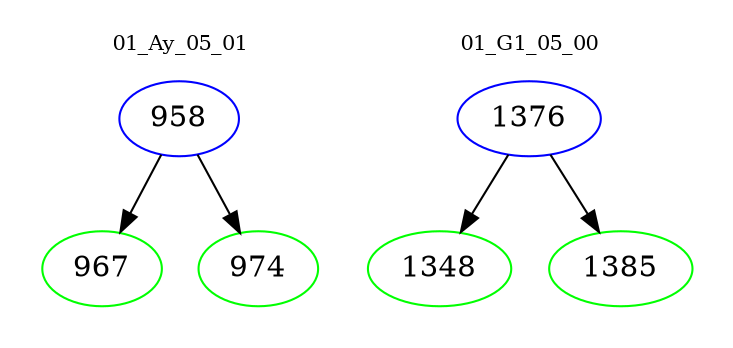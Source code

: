 digraph{
subgraph cluster_0 {
color = white
label = "01_Ay_05_01";
fontsize=10;
T0_958 [label="958", color="blue"]
T0_958 -> T0_967 [color="black"]
T0_967 [label="967", color="green"]
T0_958 -> T0_974 [color="black"]
T0_974 [label="974", color="green"]
}
subgraph cluster_1 {
color = white
label = "01_G1_05_00";
fontsize=10;
T1_1376 [label="1376", color="blue"]
T1_1376 -> T1_1348 [color="black"]
T1_1348 [label="1348", color="green"]
T1_1376 -> T1_1385 [color="black"]
T1_1385 [label="1385", color="green"]
}
}
